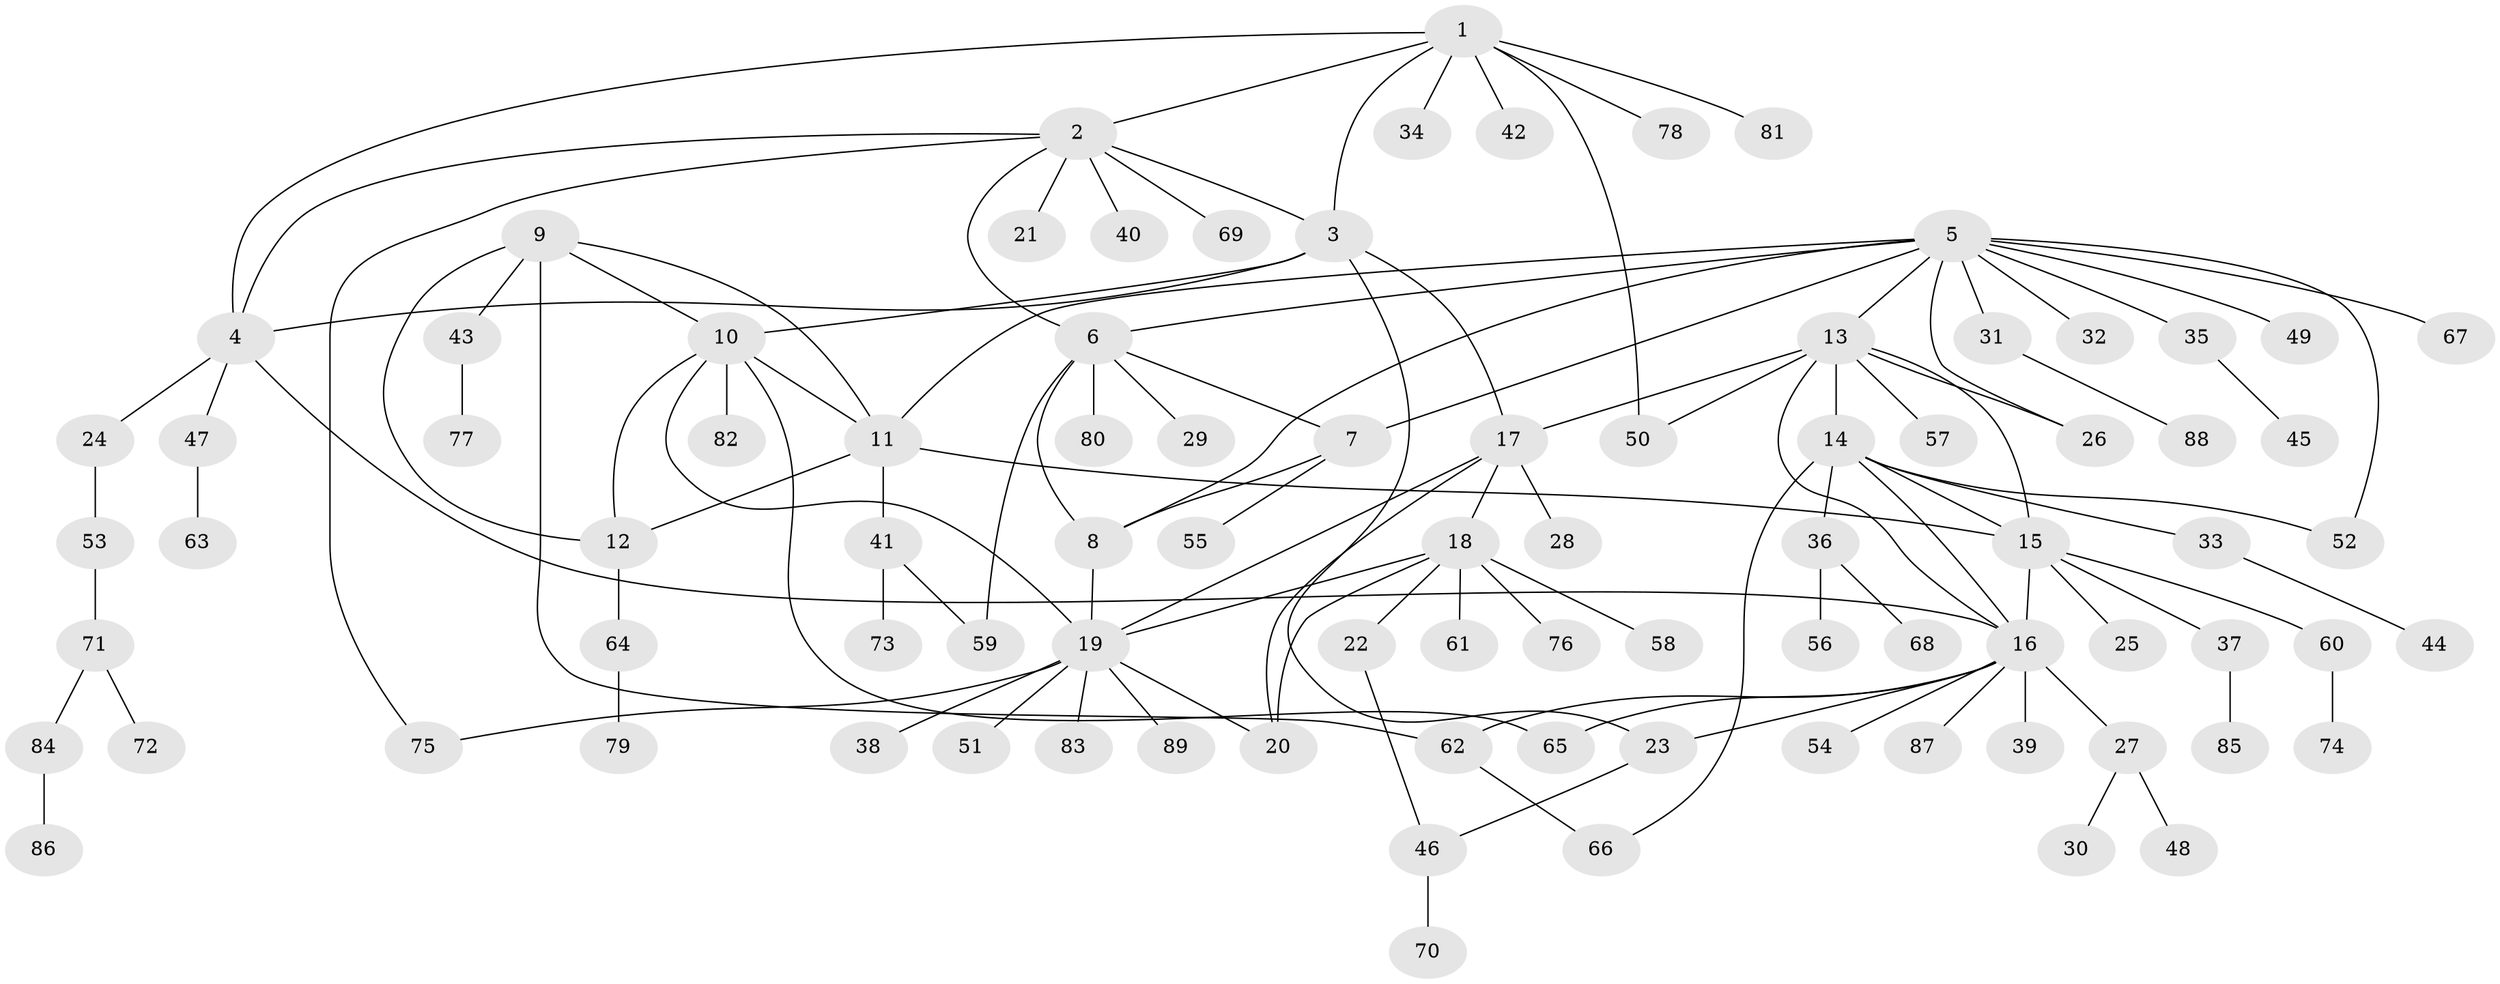 // Generated by graph-tools (version 1.1) at 2025/50/03/09/25 03:50:28]
// undirected, 89 vertices, 119 edges
graph export_dot {
graph [start="1"]
  node [color=gray90,style=filled];
  1;
  2;
  3;
  4;
  5;
  6;
  7;
  8;
  9;
  10;
  11;
  12;
  13;
  14;
  15;
  16;
  17;
  18;
  19;
  20;
  21;
  22;
  23;
  24;
  25;
  26;
  27;
  28;
  29;
  30;
  31;
  32;
  33;
  34;
  35;
  36;
  37;
  38;
  39;
  40;
  41;
  42;
  43;
  44;
  45;
  46;
  47;
  48;
  49;
  50;
  51;
  52;
  53;
  54;
  55;
  56;
  57;
  58;
  59;
  60;
  61;
  62;
  63;
  64;
  65;
  66;
  67;
  68;
  69;
  70;
  71;
  72;
  73;
  74;
  75;
  76;
  77;
  78;
  79;
  80;
  81;
  82;
  83;
  84;
  85;
  86;
  87;
  88;
  89;
  1 -- 2;
  1 -- 3;
  1 -- 4;
  1 -- 34;
  1 -- 42;
  1 -- 50;
  1 -- 78;
  1 -- 81;
  2 -- 3;
  2 -- 4;
  2 -- 6;
  2 -- 21;
  2 -- 40;
  2 -- 69;
  2 -- 75;
  3 -- 4;
  3 -- 10;
  3 -- 17;
  3 -- 23;
  4 -- 16;
  4 -- 24;
  4 -- 47;
  5 -- 6;
  5 -- 7;
  5 -- 8;
  5 -- 11;
  5 -- 13;
  5 -- 26;
  5 -- 31;
  5 -- 32;
  5 -- 35;
  5 -- 49;
  5 -- 52;
  5 -- 67;
  6 -- 7;
  6 -- 8;
  6 -- 29;
  6 -- 59;
  6 -- 80;
  7 -- 8;
  7 -- 55;
  8 -- 19;
  9 -- 10;
  9 -- 11;
  9 -- 12;
  9 -- 43;
  9 -- 62;
  10 -- 11;
  10 -- 12;
  10 -- 19;
  10 -- 65;
  10 -- 82;
  11 -- 12;
  11 -- 15;
  11 -- 41;
  12 -- 64;
  13 -- 14;
  13 -- 15;
  13 -- 16;
  13 -- 17;
  13 -- 26;
  13 -- 50;
  13 -- 57;
  14 -- 15;
  14 -- 16;
  14 -- 33;
  14 -- 36;
  14 -- 52;
  14 -- 66;
  15 -- 16;
  15 -- 25;
  15 -- 37;
  15 -- 60;
  16 -- 23;
  16 -- 27;
  16 -- 39;
  16 -- 54;
  16 -- 62;
  16 -- 65;
  16 -- 87;
  17 -- 18;
  17 -- 19;
  17 -- 20;
  17 -- 28;
  18 -- 19;
  18 -- 20;
  18 -- 22;
  18 -- 58;
  18 -- 61;
  18 -- 76;
  19 -- 20;
  19 -- 38;
  19 -- 51;
  19 -- 75;
  19 -- 83;
  19 -- 89;
  22 -- 46;
  23 -- 46;
  24 -- 53;
  27 -- 30;
  27 -- 48;
  31 -- 88;
  33 -- 44;
  35 -- 45;
  36 -- 56;
  36 -- 68;
  37 -- 85;
  41 -- 59;
  41 -- 73;
  43 -- 77;
  46 -- 70;
  47 -- 63;
  53 -- 71;
  60 -- 74;
  62 -- 66;
  64 -- 79;
  71 -- 72;
  71 -- 84;
  84 -- 86;
}
